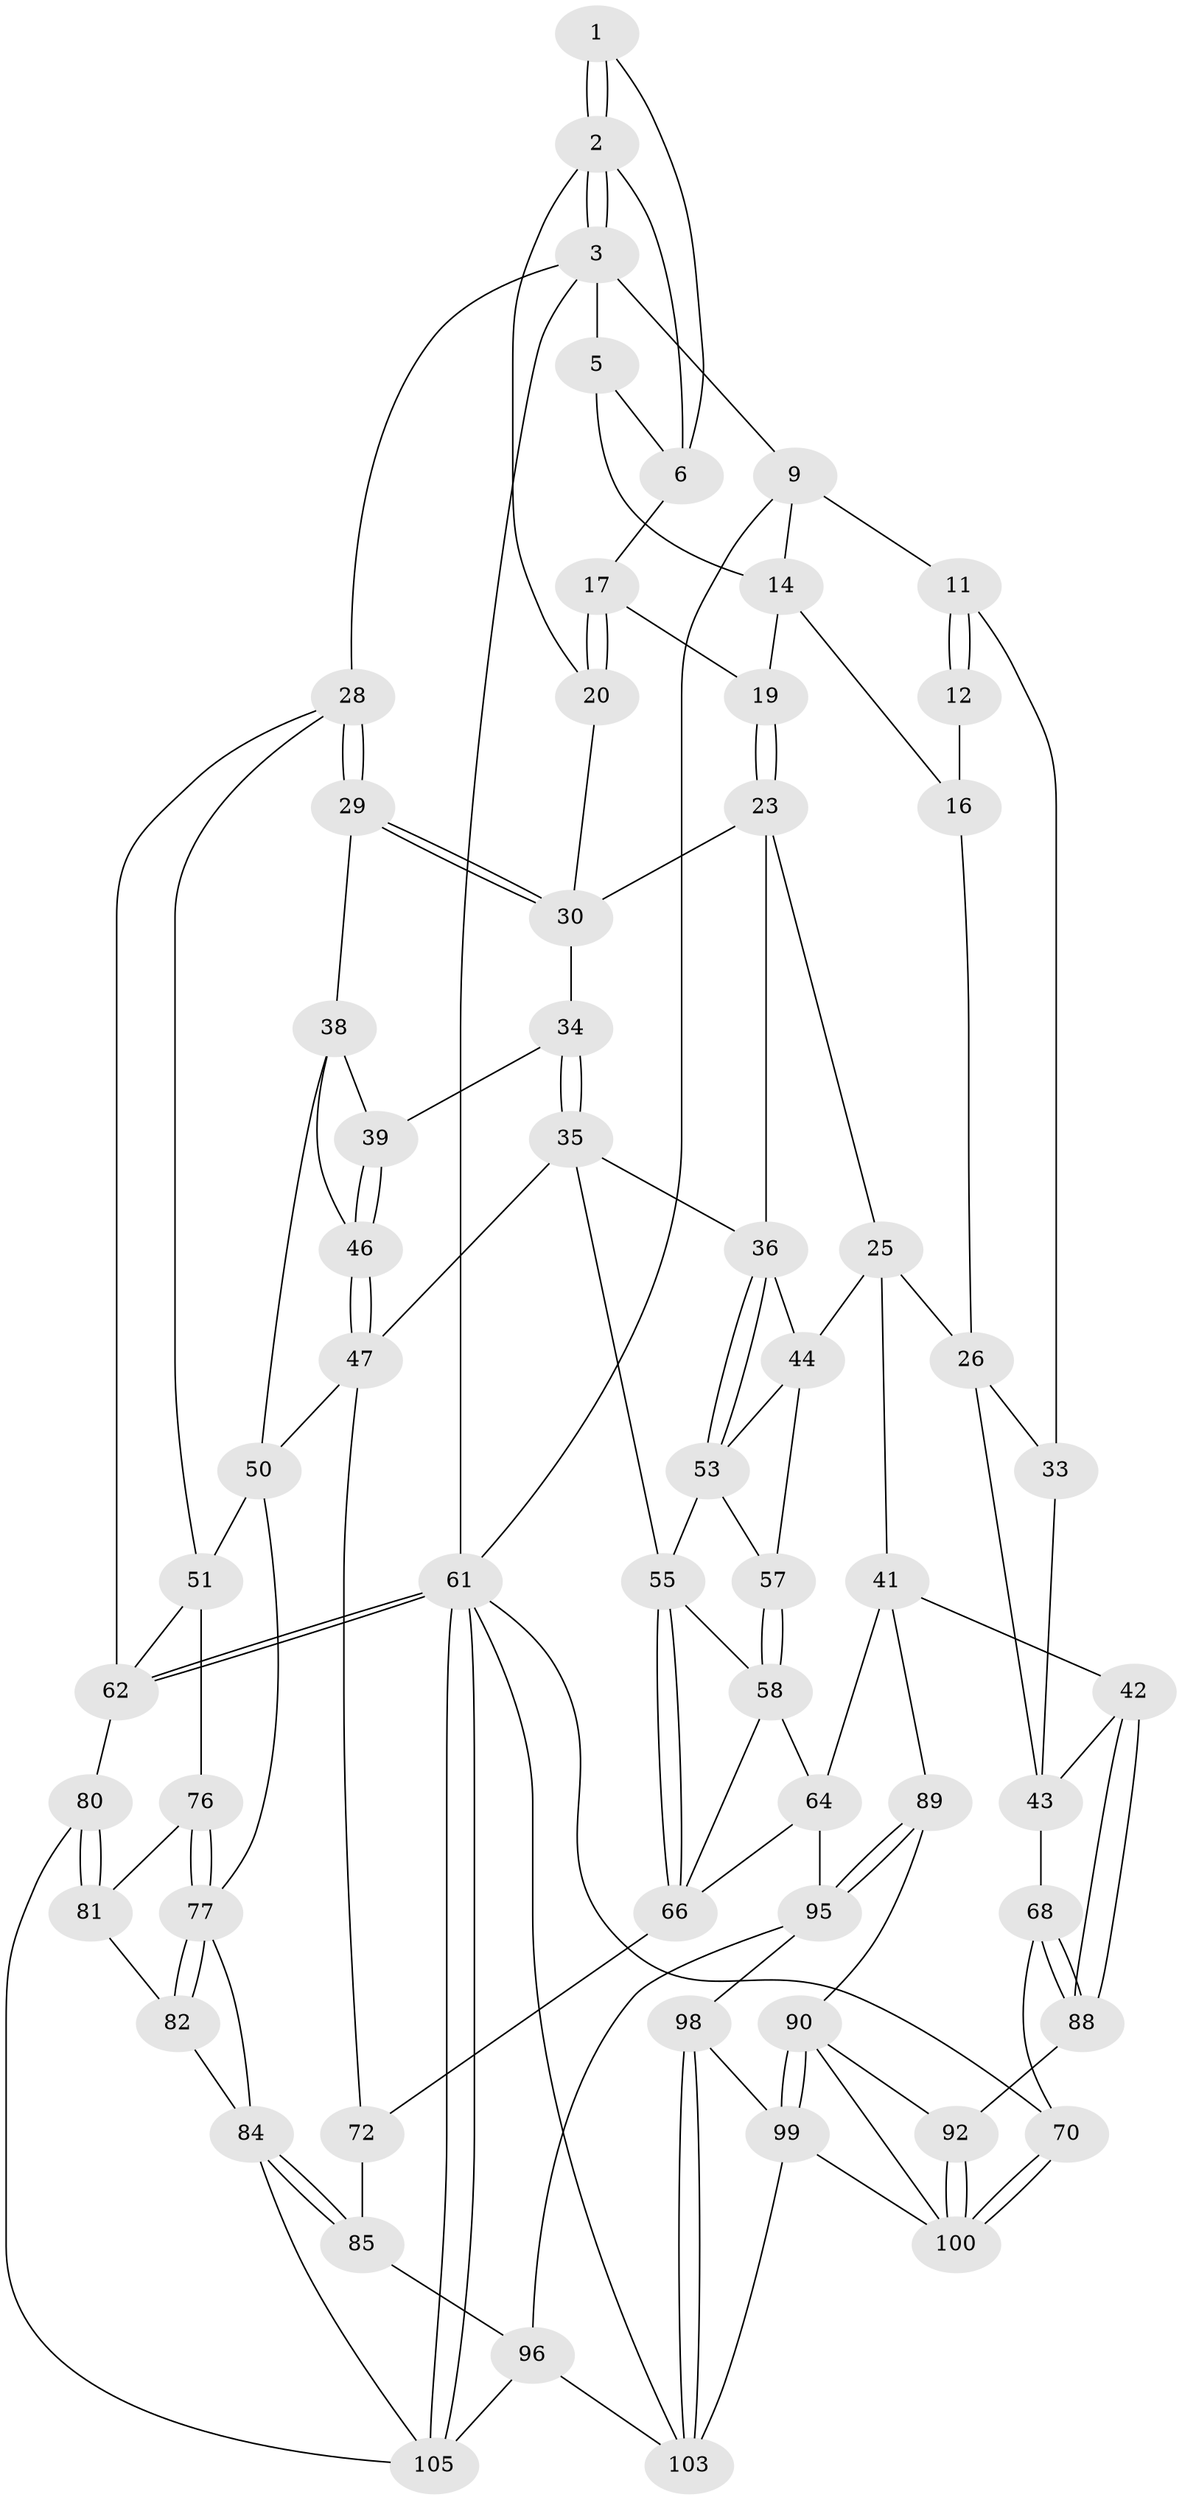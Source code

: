 // original degree distribution, {3: 0.027777777777777776, 6: 0.21296296296296297, 5: 0.5462962962962963, 4: 0.21296296296296297}
// Generated by graph-tools (version 1.1) at 2025/42/03/06/25 10:42:27]
// undirected, 62 vertices, 137 edges
graph export_dot {
graph [start="1"]
  node [color=gray90,style=filled];
  1 [pos="+0.7303801642434145+0"];
  2 [pos="+0.8882839542764237+0.2028131920768222",super="+21"];
  3 [pos="+1+0.2674549616924345",super="+4"];
  5 [pos="+0.7184646318274146+0",super="+8"];
  6 [pos="+0.7186430761142685+0.12592095872616188",super="+7"];
  9 [pos="+0.16600808567479783+0",super="+10"];
  11 [pos="+0+0.1610724448565854"];
  12 [pos="+0+0.18478671242274622",super="+13"];
  14 [pos="+0.4227624695063341+0",super="+15"];
  16 [pos="+0.20345058432870436+0.1617612803020077",super="+22"];
  17 [pos="+0.4917610479477744+0.06417782879855687",super="+18"];
  19 [pos="+0.4133797808320277+0.23977064159530087"];
  20 [pos="+0.7282818078826333+0.20586742940819822",super="+27"];
  23 [pos="+0.3995469040313737+0.3446718677391101",super="+24"];
  25 [pos="+0.2304037655473605+0.37956887824884",super="+40"];
  26 [pos="+0.19870420333533895+0.36209636336143064",super="+32"];
  28 [pos="+1+0.2728463845277426",super="+52"];
  29 [pos="+0.6671546365048108+0.4312590339293902"];
  30 [pos="+0.636518949807021+0.3701376193471854",super="+31"];
  33 [pos="+0+0.36839749384389897"];
  34 [pos="+0.4820102112604826+0.5066623380118817"];
  35 [pos="+0.47926337724132456+0.5111388593021117",super="+48"];
  36 [pos="+0.41442691579365937+0.5474644708262145",super="+37"];
  38 [pos="+0.6672023773890546+0.4347365482722201",super="+49"];
  39 [pos="+0.5382646263301322+0.5088173220363591"];
  41 [pos="+0.14576042342545795+0.6514993659849955",super="+65"];
  42 [pos="+0.13544491094060393+0.6546714362585511"];
  43 [pos="+0.09417598782044152+0.6316248428144189",super="+67"];
  44 [pos="+0.31541934982642456+0.5603700880983906",super="+45"];
  46 [pos="+0.5512197697100054+0.5635284086092218"];
  47 [pos="+0.5328133312443937+0.6563242439733855",super="+60"];
  50 [pos="+0.7142329896961862+0.5485418204840969",super="+59"];
  51 [pos="+0.8748364657531379+0.5985129921258405",super="+75"];
  53 [pos="+0.4155465418698043+0.6102629162915486",super="+54"];
  55 [pos="+0.4673384565323011+0.6716766471538336",super="+56"];
  57 [pos="+0.324355009823907+0.6447725701821577"];
  58 [pos="+0.32959515833995845+0.6543770824622166",super="+63"];
  61 [pos="+1+1",super="+71"];
  62 [pos="+1+0.8620054840767956",super="+79"];
  64 [pos="+0.3230553680784267+0.7436401539757027",super="+87"];
  66 [pos="+0.44933742889521655+0.7018761914737912",super="+74"];
  68 [pos="+0+0.9717518642542718",super="+69"];
  70 [pos="+0+1"];
  72 [pos="+0.6033325047636735+0.7005276412449829",super="+73"];
  76 [pos="+0.8667832576416855+0.6491953287661786"];
  77 [pos="+0.749826339574818+0.7522240411296267",super="+78"];
  80 [pos="+0.9456911166359148+0.8798626497486826",super="+104"];
  81 [pos="+0.8579676608455616+0.7389767373787803",super="+83"];
  82 [pos="+0.7767912521964055+0.8755025787916932"];
  84 [pos="+0.6476875357785876+0.9356275008798086",super="+94"];
  85 [pos="+0.5852058576994172+0.9010143284066642",super="+86"];
  88 [pos="+0.12087194940632567+0.7469855886641562",super="+93"];
  89 [pos="+0.27292779445846316+0.8268979024042122"];
  90 [pos="+0.2662825787970642+0.8343976737580356",super="+91"];
  92 [pos="+0.15115204660995205+0.8240910924756225"];
  95 [pos="+0.40213639640416016+0.86157208620672",super="+97"];
  96 [pos="+0.41516090328585276+0.9732565207293239",super="+107"];
  98 [pos="+0.29443070690624035+0.9056258696580821"];
  99 [pos="+0.2724183423764541+0.8619504516209002",super="+102"];
  100 [pos="+0.050063575083554274+0.9442735325477764",super="+101"];
  103 [pos="+0.2266577770243033+1",super="+108"];
  105 [pos="+0.8596152134506329+1",super="+106"];
  1 -- 2;
  1 -- 2;
  1 -- 6;
  2 -- 3;
  2 -- 3;
  2 -- 20;
  2 -- 6;
  3 -- 28;
  3 -- 5;
  3 -- 61;
  3 -- 9;
  5 -- 6;
  5 -- 14;
  6 -- 17;
  9 -- 14;
  9 -- 11;
  9 -- 61;
  11 -- 12;
  11 -- 12;
  11 -- 33;
  12 -- 16 [weight=2];
  14 -- 16;
  14 -- 19;
  16 -- 26;
  17 -- 20 [weight=2];
  17 -- 20;
  17 -- 19;
  19 -- 23;
  19 -- 23;
  20 -- 30;
  23 -- 25;
  23 -- 30;
  23 -- 36;
  25 -- 26;
  25 -- 44;
  25 -- 41;
  26 -- 33;
  26 -- 43;
  28 -- 29;
  28 -- 29;
  28 -- 51;
  28 -- 62;
  29 -- 30;
  29 -- 30;
  29 -- 38;
  30 -- 34;
  33 -- 43;
  34 -- 35;
  34 -- 35;
  34 -- 39;
  35 -- 36;
  35 -- 55;
  35 -- 47;
  36 -- 53;
  36 -- 53;
  36 -- 44;
  38 -- 39;
  38 -- 46;
  38 -- 50;
  39 -- 46;
  39 -- 46;
  41 -- 42;
  41 -- 64;
  41 -- 89;
  42 -- 43;
  42 -- 88;
  42 -- 88;
  43 -- 68;
  44 -- 53;
  44 -- 57;
  46 -- 47;
  46 -- 47;
  47 -- 72;
  47 -- 50;
  50 -- 51;
  50 -- 77;
  51 -- 76;
  51 -- 62;
  53 -- 57;
  53 -- 55;
  55 -- 66;
  55 -- 66;
  55 -- 58;
  57 -- 58;
  57 -- 58;
  58 -- 64;
  58 -- 66;
  61 -- 62;
  61 -- 62;
  61 -- 105;
  61 -- 105;
  61 -- 70;
  61 -- 103;
  62 -- 80;
  64 -- 95;
  64 -- 66;
  66 -- 72;
  68 -- 88 [weight=2];
  68 -- 88;
  68 -- 70;
  70 -- 100;
  70 -- 100;
  72 -- 85 [weight=2];
  76 -- 77;
  76 -- 77;
  76 -- 81;
  77 -- 82;
  77 -- 82;
  77 -- 84;
  80 -- 81 [weight=2];
  80 -- 81;
  80 -- 105;
  81 -- 82;
  82 -- 84;
  84 -- 85;
  84 -- 85;
  84 -- 105;
  85 -- 96;
  88 -- 92;
  89 -- 90;
  89 -- 95;
  89 -- 95;
  90 -- 99;
  90 -- 99;
  90 -- 92;
  90 -- 100;
  92 -- 100;
  92 -- 100;
  95 -- 96;
  95 -- 98;
  96 -- 105;
  96 -- 103;
  98 -- 99;
  98 -- 103;
  98 -- 103;
  99 -- 100;
  99 -- 103;
}
